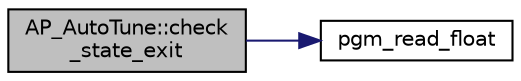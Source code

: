 digraph "AP_AutoTune::check_state_exit"
{
 // INTERACTIVE_SVG=YES
  edge [fontname="Helvetica",fontsize="10",labelfontname="Helvetica",labelfontsize="10"];
  node [fontname="Helvetica",fontsize="10",shape=record];
  rankdir="LR";
  Node1 [label="AP_AutoTune::check\l_state_exit",height=0.2,width=0.4,color="black", fillcolor="grey75", style="filled" fontcolor="black"];
  Node1 -> Node2 [color="midnightblue",fontsize="10",style="solid",fontname="Helvetica"];
  Node2 [label="pgm_read_float",height=0.2,width=0.4,color="black", fillcolor="white", style="filled",URL="$AP__Progmem__Identity_8h.html#a90f10dd78145eef44fb2092a65a6d5db"];
}
